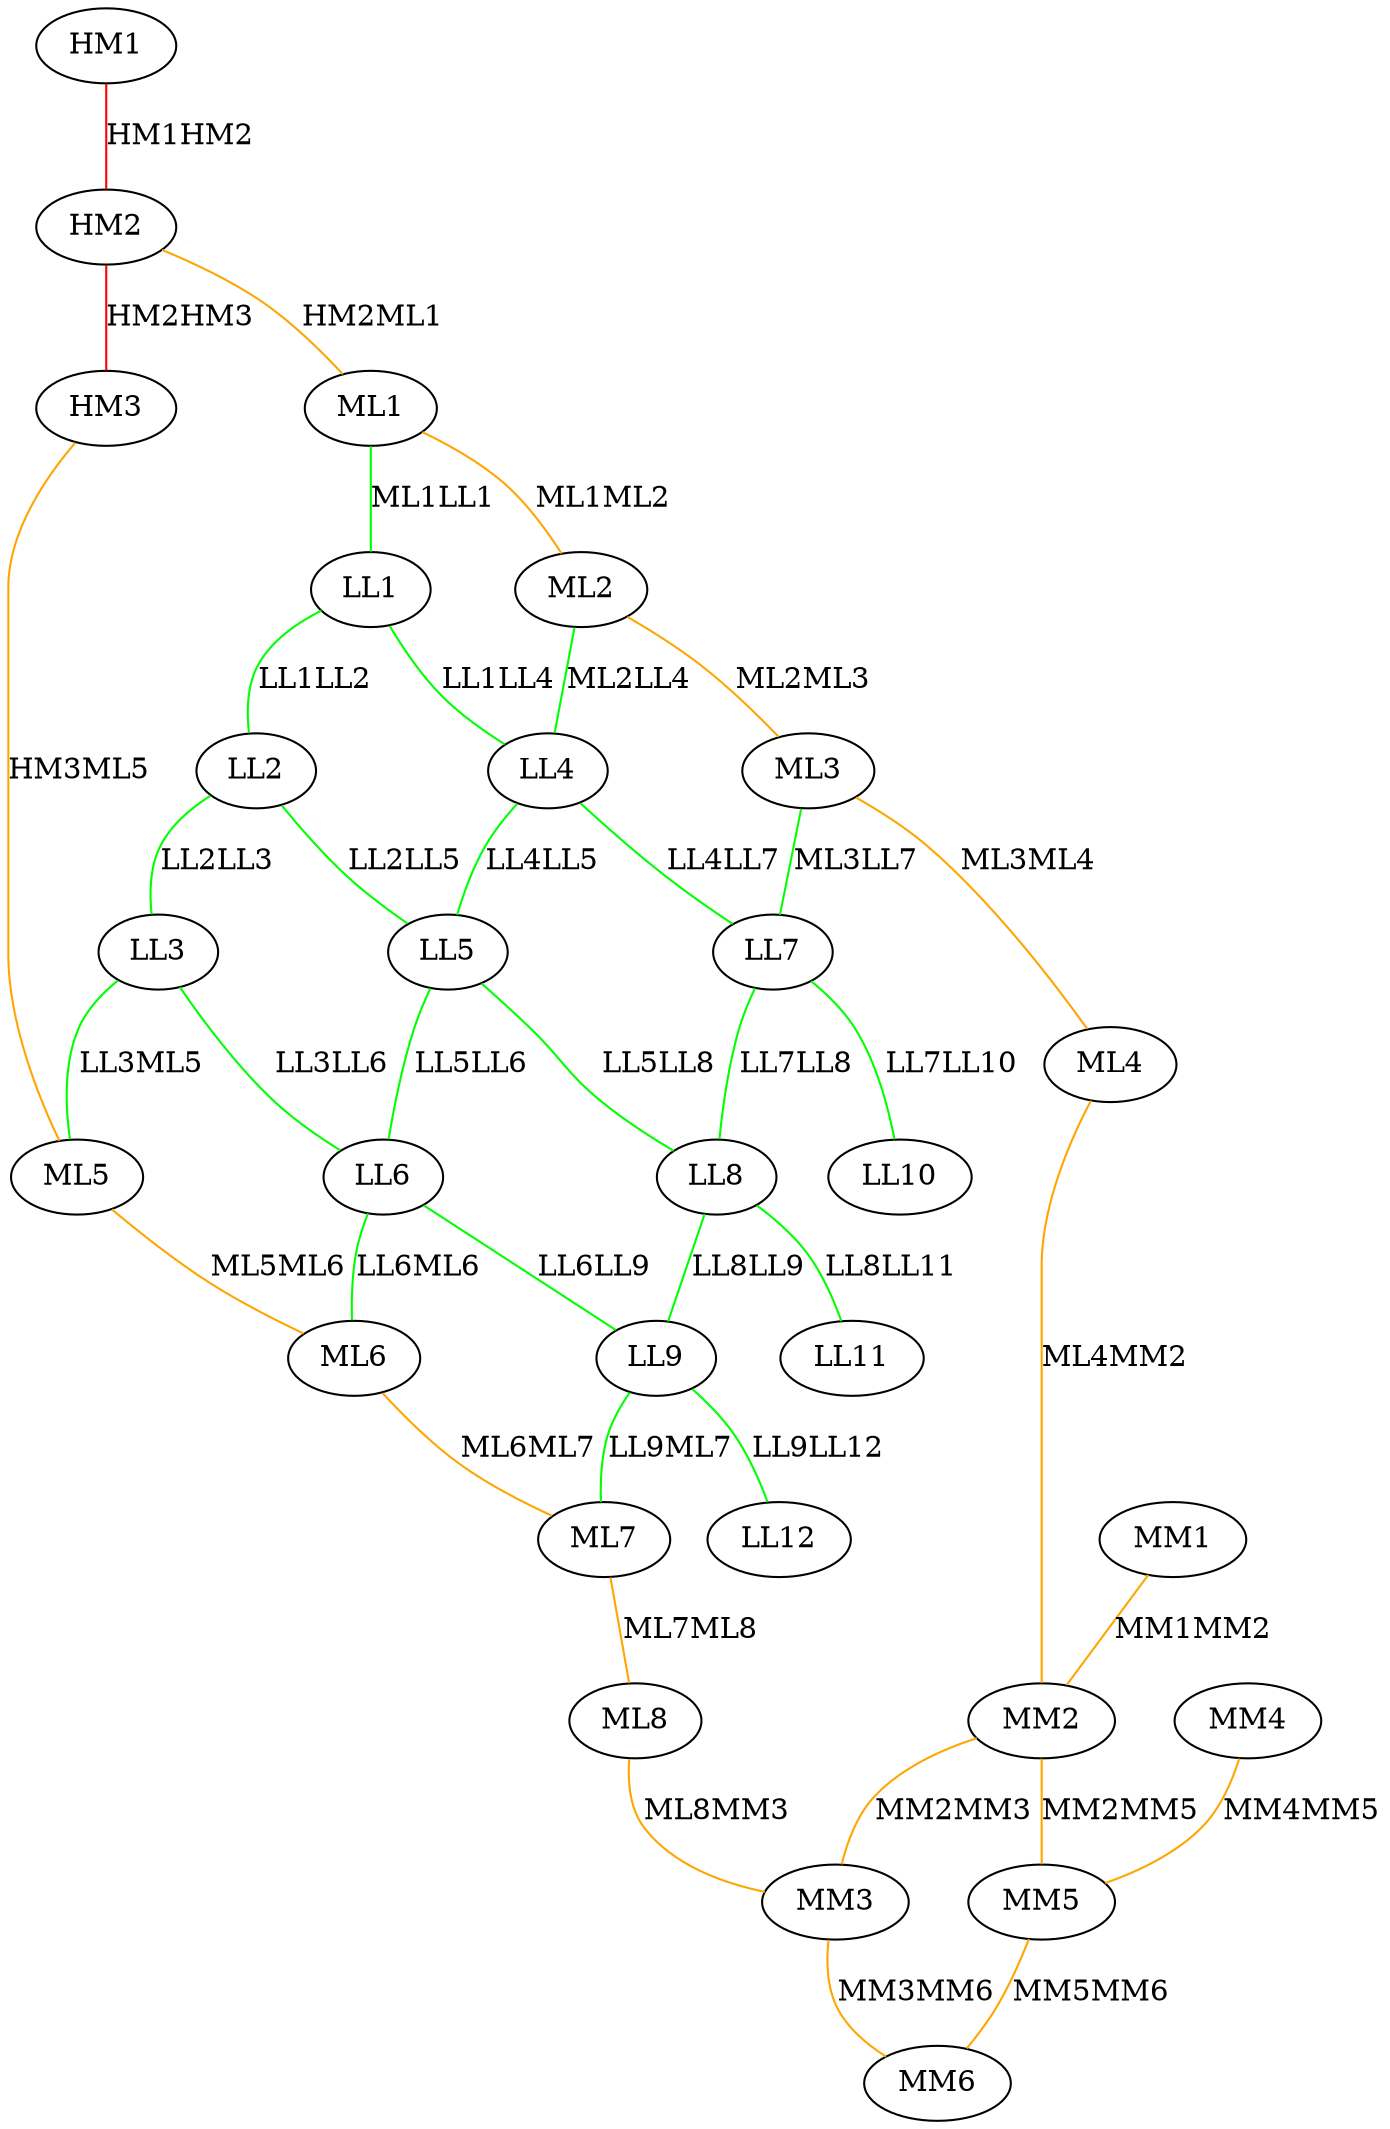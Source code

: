 graph xmpl
{
HM1--HM2[label="HM1HM2" weight=70 color="red"]
HM2--HM3[label="HM2HM3" weight=70 color="red"]
MM1--MM2[label="MM1MM2" weight=50 color="orange"]
MM2--MM3[label="MM2MM3" weight=50 color="orange"]
MM4--MM5[label="MM4MM5" weight=50 color="orange"]
MM5--MM6[label="MM5MM6" weight=50 color="orange"]
HM2--ML1[label="HM2ML1" weight=50 color="orange"]
ML1--ML2[label="ML1ML2" weight=50 color="orange"]
ML2--ML3[label="ML2ML3" weight=50 color="orange"]
ML3--ML4[label="ML3ML4" weight=50 color="orange"]
ML4--MM2[label="ML4MM2" weight=50 color="orange"]
MM2--MM5[label="MM2MM5" weight=50 color="orange"]
HM3--ML5[label="HM3ML5" weight=50 color="orange"]
ML5--ML6[label="ML5ML6" weight=50 color="orange"]
ML6--ML7[label="ML6ML7" weight=50 color="orange"]
ML7--ML8[label="ML7ML8" weight=50 color="orange"]
ML8--MM3[label="ML8MM3" weight=50 color="orange"]
MM3--MM6[label="MM3MM6" weight=50 color="orange"]
ML1--LL1[label="ML1LL1" weight=30 color="green"]
LL1--LL2[label="LL1LL2" weight=30 color="green"]
LL2--LL3[label="LL2LL3" weight=30 color="green"]
LL3--ML5[label="LL3ML5" weight=30 color="green"]
ML2--LL4[label="ML2LL4" weight=30 color="green"]
LL4--LL5[label="LL4LL5" weight=30 color="green"]
LL5--LL6[label="LL5LL6" weight=30 color="green"]
LL6--ML6[label="LL6ML6" weight=30 color="green"]
ML3--LL7[label="ML3LL7" weight=30 color="green"]
LL7--LL8[label="LL7LL8" weight=30 color="green"]
LL8--LL9[label="LL8LL9" weight=30 color="green"]
LL9--ML7[label="LL9ML7" weight=30 color="green"]
LL1--LL4[label="LL1LL4" weight=30 color="green"]
LL2--LL5[label="LL2LL5" weight=30 color="green"]
LL3--LL6[label="LL3LL6" weight=30 color="green"]
LL4--LL7[label="LL4LL7" weight=30 color="green"]
LL5--LL8[label="LL5LL8" weight=30 color="green"]
LL6--LL9[label="LL6LL9" weight=30 color="green"]
LL7--LL10[label="LL7LL10" weight=30 color="green"]
LL8--LL11[label="LL8LL11" weight=30 color="green"]
LL9--LL12[label="LL9LL12" weight=30 color="green"]
}
